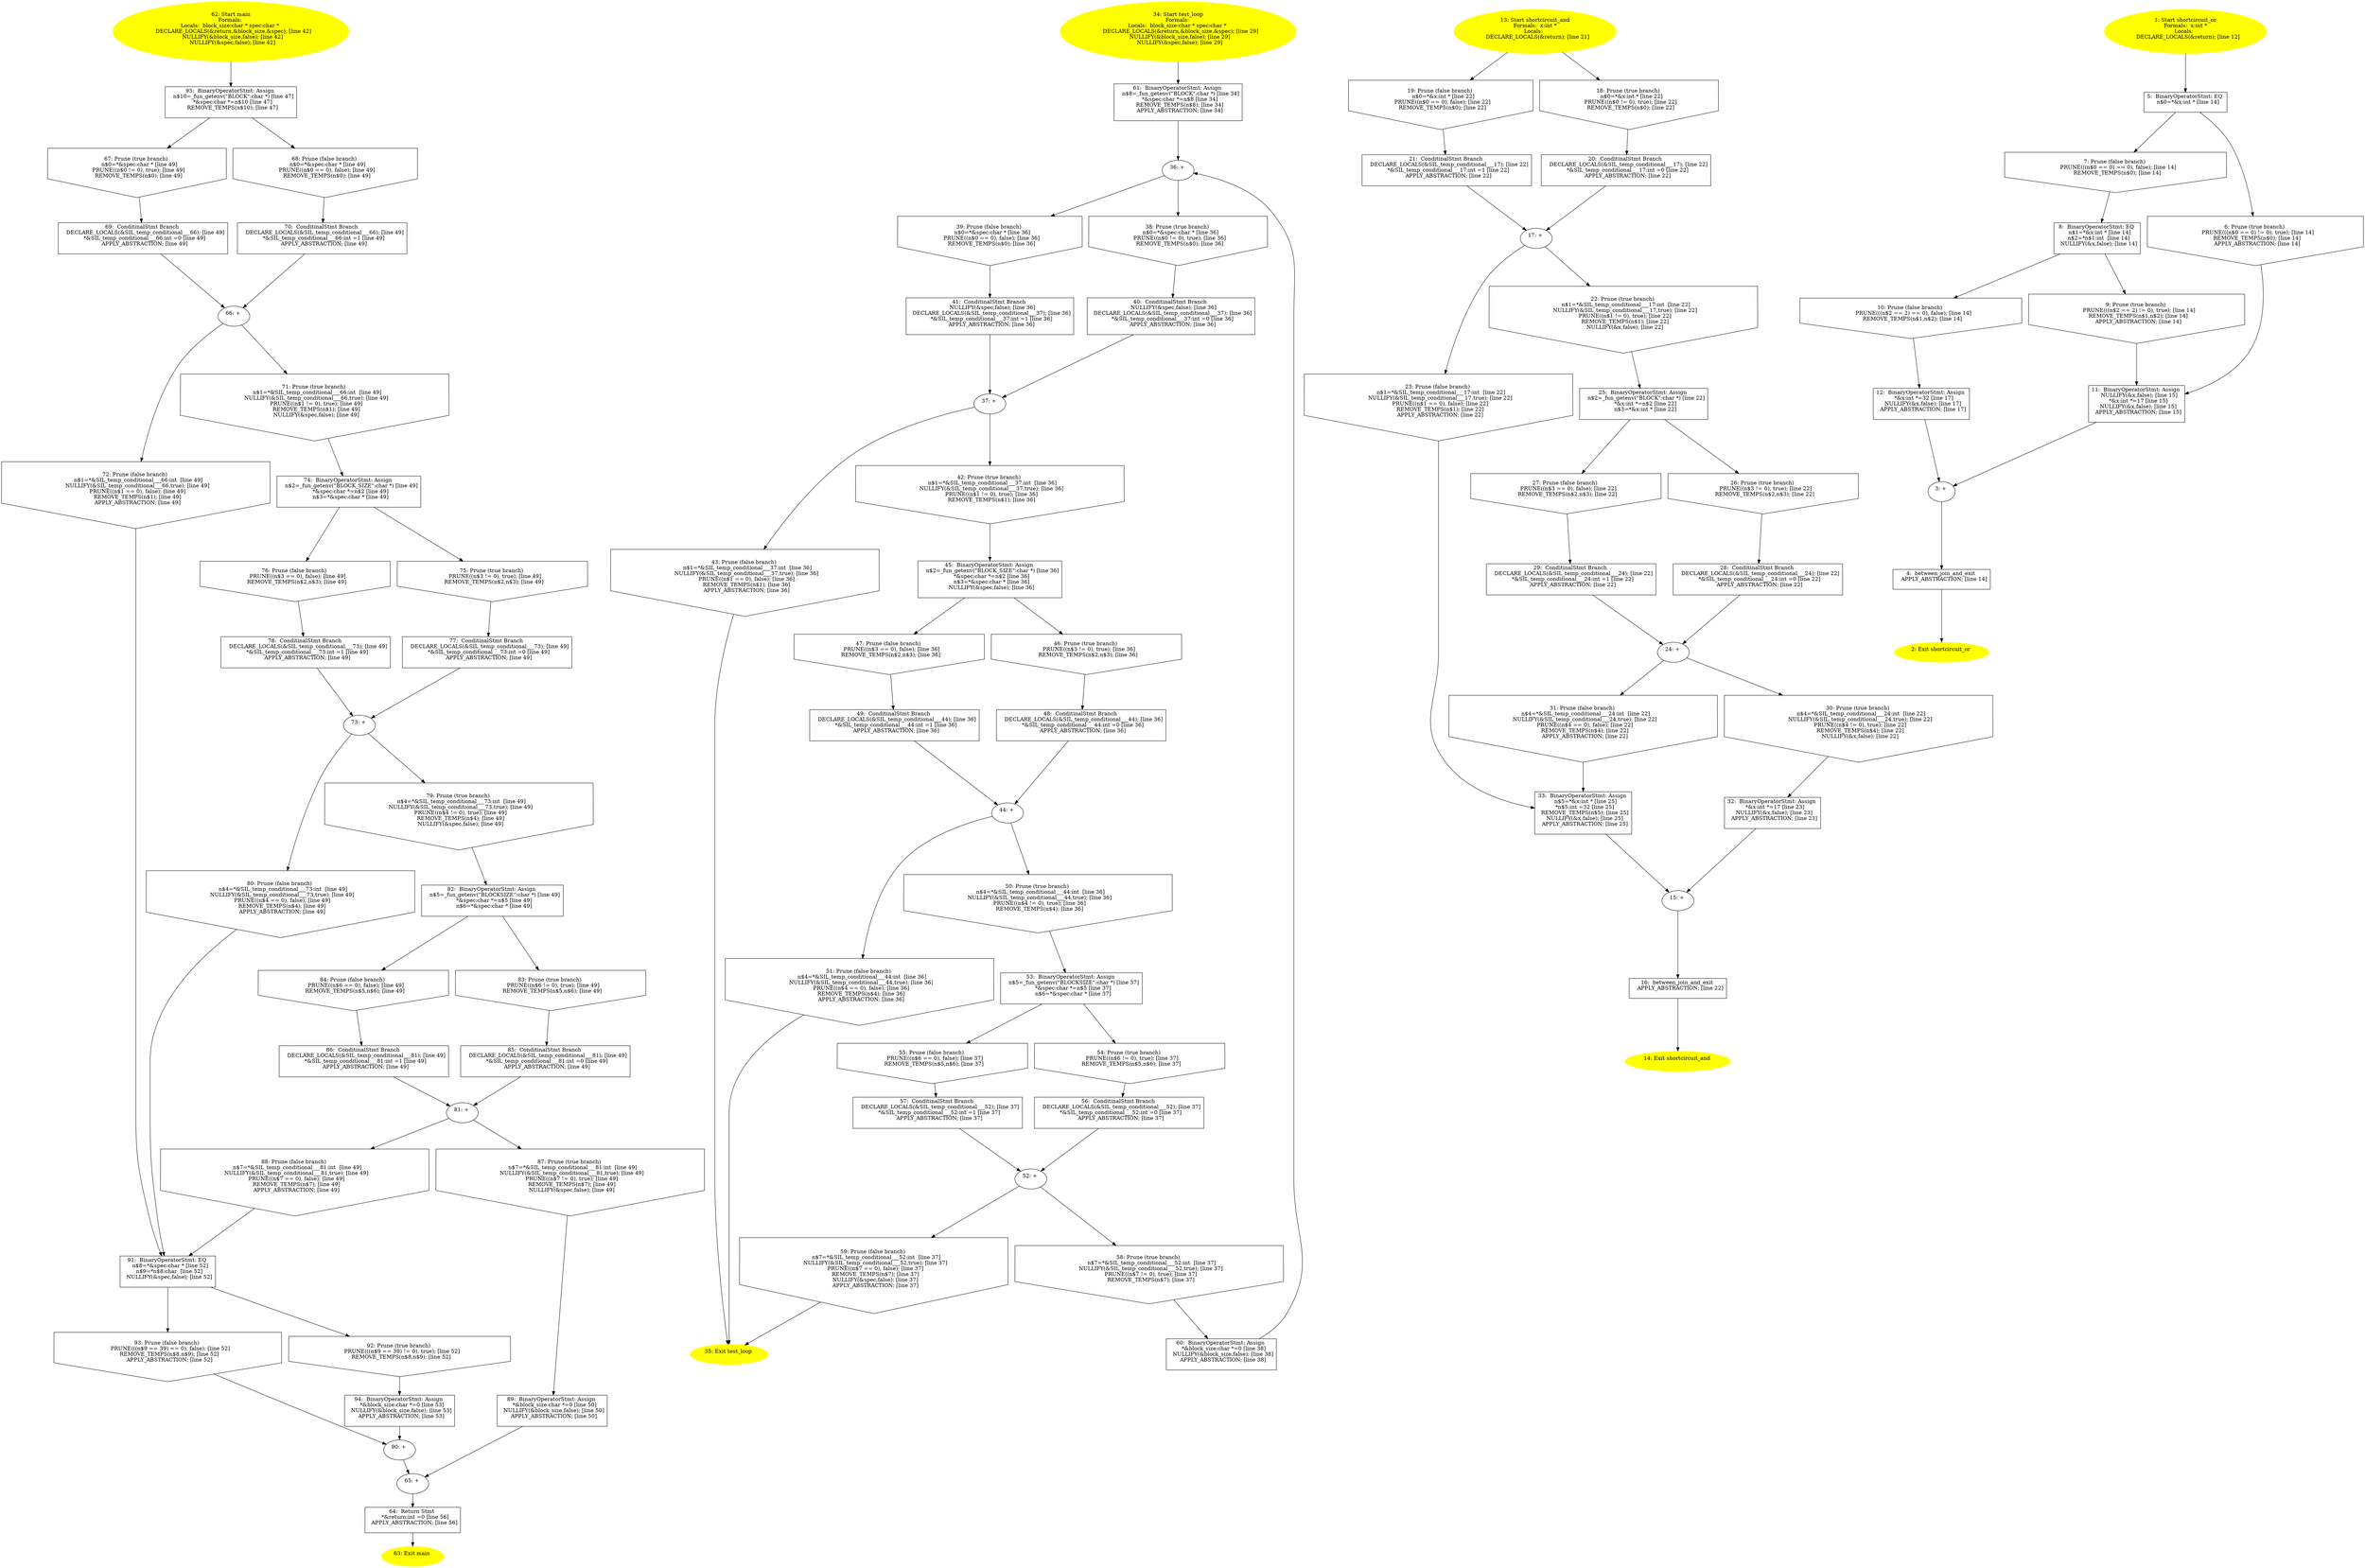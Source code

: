 digraph iCFG {
95 [label="95:  BinaryOperatorStmt: Assign \n   n$10=_fun_getenv(\"BLOCK\":char *) [line 47]\n  *&spec:char *=n$10 [line 47]\n  REMOVE_TEMPS(n$10); [line 47]\n " shape="box"]
	

	 95 -> 67 ;
	 95 -> 68 ;
94 [label="94:  BinaryOperatorStmt: Assign \n   *&block_size:char *=0 [line 53]\n  NULLIFY(&block_size,false); [line 53]\n  APPLY_ABSTRACTION; [line 53]\n " shape="box"]
	

	 94 -> 90 ;
93 [label="93: Prune (false branch) \n   PRUNE(((n$9 == 39) == 0), false); [line 52]\n  REMOVE_TEMPS(n$8,n$9); [line 52]\n  APPLY_ABSTRACTION; [line 52]\n " shape="invhouse"]
	

	 93 -> 90 ;
92 [label="92: Prune (true branch) \n   PRUNE(((n$9 == 39) != 0), true); [line 52]\n  REMOVE_TEMPS(n$8,n$9); [line 52]\n " shape="invhouse"]
	

	 92 -> 94 ;
91 [label="91:  BinaryOperatorStmt: EQ \n   n$8=*&spec:char * [line 52]\n  n$9=*n$8:char  [line 52]\n  NULLIFY(&spec,false); [line 52]\n " shape="box"]
	

	 91 -> 92 ;
	 91 -> 93 ;
90 [label="90: + \n  " ]
	

	 90 -> 65 ;
89 [label="89:  BinaryOperatorStmt: Assign \n   *&block_size:char *=0 [line 50]\n  NULLIFY(&block_size,false); [line 50]\n  APPLY_ABSTRACTION; [line 50]\n " shape="box"]
	

	 89 -> 65 ;
88 [label="88: Prune (false branch) \n   n$7=*&SIL_temp_conditional___81:int  [line 49]\n  NULLIFY(&SIL_temp_conditional___81,true); [line 49]\n  PRUNE((n$7 == 0), false); [line 49]\n  REMOVE_TEMPS(n$7); [line 49]\n  APPLY_ABSTRACTION; [line 49]\n " shape="invhouse"]
	

	 88 -> 91 ;
87 [label="87: Prune (true branch) \n   n$7=*&SIL_temp_conditional___81:int  [line 49]\n  NULLIFY(&SIL_temp_conditional___81,true); [line 49]\n  PRUNE((n$7 != 0), true); [line 49]\n  REMOVE_TEMPS(n$7); [line 49]\n  NULLIFY(&spec,false); [line 49]\n " shape="invhouse"]
	

	 87 -> 89 ;
86 [label="86:  ConditinalStmt Branch \n   DECLARE_LOCALS(&SIL_temp_conditional___81); [line 49]\n  *&SIL_temp_conditional___81:int =1 [line 49]\n  APPLY_ABSTRACTION; [line 49]\n " shape="box"]
	

	 86 -> 81 ;
85 [label="85:  ConditinalStmt Branch \n   DECLARE_LOCALS(&SIL_temp_conditional___81); [line 49]\n  *&SIL_temp_conditional___81:int =0 [line 49]\n  APPLY_ABSTRACTION; [line 49]\n " shape="box"]
	

	 85 -> 81 ;
84 [label="84: Prune (false branch) \n   PRUNE((n$6 == 0), false); [line 49]\n  REMOVE_TEMPS(n$5,n$6); [line 49]\n " shape="invhouse"]
	

	 84 -> 86 ;
83 [label="83: Prune (true branch) \n   PRUNE((n$6 != 0), true); [line 49]\n  REMOVE_TEMPS(n$5,n$6); [line 49]\n " shape="invhouse"]
	

	 83 -> 85 ;
82 [label="82:  BinaryOperatorStmt: Assign \n   n$5=_fun_getenv(\"BLOCKSIZE\":char *) [line 49]\n  *&spec:char *=n$5 [line 49]\n  n$6=*&spec:char * [line 49]\n " shape="box"]
	

	 82 -> 83 ;
	 82 -> 84 ;
81 [label="81: + \n  " ]
	

	 81 -> 87 ;
	 81 -> 88 ;
80 [label="80: Prune (false branch) \n   n$4=*&SIL_temp_conditional___73:int  [line 49]\n  NULLIFY(&SIL_temp_conditional___73,true); [line 49]\n  PRUNE((n$4 == 0), false); [line 49]\n  REMOVE_TEMPS(n$4); [line 49]\n  APPLY_ABSTRACTION; [line 49]\n " shape="invhouse"]
	

	 80 -> 91 ;
79 [label="79: Prune (true branch) \n   n$4=*&SIL_temp_conditional___73:int  [line 49]\n  NULLIFY(&SIL_temp_conditional___73,true); [line 49]\n  PRUNE((n$4 != 0), true); [line 49]\n  REMOVE_TEMPS(n$4); [line 49]\n  NULLIFY(&spec,false); [line 49]\n " shape="invhouse"]
	

	 79 -> 82 ;
78 [label="78:  ConditinalStmt Branch \n   DECLARE_LOCALS(&SIL_temp_conditional___73); [line 49]\n  *&SIL_temp_conditional___73:int =1 [line 49]\n  APPLY_ABSTRACTION; [line 49]\n " shape="box"]
	

	 78 -> 73 ;
77 [label="77:  ConditinalStmt Branch \n   DECLARE_LOCALS(&SIL_temp_conditional___73); [line 49]\n  *&SIL_temp_conditional___73:int =0 [line 49]\n  APPLY_ABSTRACTION; [line 49]\n " shape="box"]
	

	 77 -> 73 ;
76 [label="76: Prune (false branch) \n   PRUNE((n$3 == 0), false); [line 49]\n  REMOVE_TEMPS(n$2,n$3); [line 49]\n " shape="invhouse"]
	

	 76 -> 78 ;
75 [label="75: Prune (true branch) \n   PRUNE((n$3 != 0), true); [line 49]\n  REMOVE_TEMPS(n$2,n$3); [line 49]\n " shape="invhouse"]
	

	 75 -> 77 ;
74 [label="74:  BinaryOperatorStmt: Assign \n   n$2=_fun_getenv(\"BLOCK_SIZE\":char *) [line 49]\n  *&spec:char *=n$2 [line 49]\n  n$3=*&spec:char * [line 49]\n " shape="box"]
	

	 74 -> 75 ;
	 74 -> 76 ;
73 [label="73: + \n  " ]
	

	 73 -> 79 ;
	 73 -> 80 ;
72 [label="72: Prune (false branch) \n   n$1=*&SIL_temp_conditional___66:int  [line 49]\n  NULLIFY(&SIL_temp_conditional___66,true); [line 49]\n  PRUNE((n$1 == 0), false); [line 49]\n  REMOVE_TEMPS(n$1); [line 49]\n  APPLY_ABSTRACTION; [line 49]\n " shape="invhouse"]
	

	 72 -> 91 ;
71 [label="71: Prune (true branch) \n   n$1=*&SIL_temp_conditional___66:int  [line 49]\n  NULLIFY(&SIL_temp_conditional___66,true); [line 49]\n  PRUNE((n$1 != 0), true); [line 49]\n  REMOVE_TEMPS(n$1); [line 49]\n  NULLIFY(&spec,false); [line 49]\n " shape="invhouse"]
	

	 71 -> 74 ;
70 [label="70:  ConditinalStmt Branch \n   DECLARE_LOCALS(&SIL_temp_conditional___66); [line 49]\n  *&SIL_temp_conditional___66:int =1 [line 49]\n  APPLY_ABSTRACTION; [line 49]\n " shape="box"]
	

	 70 -> 66 ;
69 [label="69:  ConditinalStmt Branch \n   DECLARE_LOCALS(&SIL_temp_conditional___66); [line 49]\n  *&SIL_temp_conditional___66:int =0 [line 49]\n  APPLY_ABSTRACTION; [line 49]\n " shape="box"]
	

	 69 -> 66 ;
68 [label="68: Prune (false branch) \n   n$0=*&spec:char * [line 49]\n  PRUNE((n$0 == 0), false); [line 49]\n  REMOVE_TEMPS(n$0); [line 49]\n " shape="invhouse"]
	

	 68 -> 70 ;
67 [label="67: Prune (true branch) \n   n$0=*&spec:char * [line 49]\n  PRUNE((n$0 != 0), true); [line 49]\n  REMOVE_TEMPS(n$0); [line 49]\n " shape="invhouse"]
	

	 67 -> 69 ;
66 [label="66: + \n  " ]
	

	 66 -> 71 ;
	 66 -> 72 ;
65 [label="65: + \n  " ]
	

	 65 -> 64 ;
64 [label="64:  Return Stmt \n   *&return:int =0 [line 56]\n  APPLY_ABSTRACTION; [line 56]\n " shape="box"]
	

	 64 -> 63 ;
63 [label="63: Exit main \n  " color=yellow style=filled]
	

62 [label="62: Start main\nFormals: \nLocals:  block_size:char * spec:char * \n   DECLARE_LOCALS(&return,&block_size,&spec); [line 42]\n  NULLIFY(&block_size,false); [line 42]\n  NULLIFY(&spec,false); [line 42]\n " color=yellow style=filled]
	

	 62 -> 95 ;
61 [label="61:  BinaryOperatorStmt: Assign \n   n$8=_fun_getenv(\"BLOCK\":char *) [line 34]\n  *&spec:char *=n$8 [line 34]\n  REMOVE_TEMPS(n$8); [line 34]\n  APPLY_ABSTRACTION; [line 34]\n " shape="box"]
	

	 61 -> 36 ;
60 [label="60:  BinaryOperatorStmt: Assign \n   *&block_size:char *=0 [line 38]\n  NULLIFY(&block_size,false); [line 38]\n  APPLY_ABSTRACTION; [line 38]\n " shape="box"]
	

	 60 -> 36 ;
59 [label="59: Prune (false branch) \n   n$7=*&SIL_temp_conditional___52:int  [line 37]\n  NULLIFY(&SIL_temp_conditional___52,true); [line 37]\n  PRUNE((n$7 == 0), false); [line 37]\n  REMOVE_TEMPS(n$7); [line 37]\n  NULLIFY(&spec,false); [line 37]\n  APPLY_ABSTRACTION; [line 37]\n " shape="invhouse"]
	

	 59 -> 35 ;
58 [label="58: Prune (true branch) \n   n$7=*&SIL_temp_conditional___52:int  [line 37]\n  NULLIFY(&SIL_temp_conditional___52,true); [line 37]\n  PRUNE((n$7 != 0), true); [line 37]\n  REMOVE_TEMPS(n$7); [line 37]\n " shape="invhouse"]
	

	 58 -> 60 ;
57 [label="57:  ConditinalStmt Branch \n   DECLARE_LOCALS(&SIL_temp_conditional___52); [line 37]\n  *&SIL_temp_conditional___52:int =1 [line 37]\n  APPLY_ABSTRACTION; [line 37]\n " shape="box"]
	

	 57 -> 52 ;
56 [label="56:  ConditinalStmt Branch \n   DECLARE_LOCALS(&SIL_temp_conditional___52); [line 37]\n  *&SIL_temp_conditional___52:int =0 [line 37]\n  APPLY_ABSTRACTION; [line 37]\n " shape="box"]
	

	 56 -> 52 ;
55 [label="55: Prune (false branch) \n   PRUNE((n$6 == 0), false); [line 37]\n  REMOVE_TEMPS(n$5,n$6); [line 37]\n " shape="invhouse"]
	

	 55 -> 57 ;
54 [label="54: Prune (true branch) \n   PRUNE((n$6 != 0), true); [line 37]\n  REMOVE_TEMPS(n$5,n$6); [line 37]\n " shape="invhouse"]
	

	 54 -> 56 ;
53 [label="53:  BinaryOperatorStmt: Assign \n   n$5=_fun_getenv(\"BLOCKSIZE\":char *) [line 37]\n  *&spec:char *=n$5 [line 37]\n  n$6=*&spec:char * [line 37]\n " shape="box"]
	

	 53 -> 54 ;
	 53 -> 55 ;
52 [label="52: + \n  " ]
	

	 52 -> 58 ;
	 52 -> 59 ;
51 [label="51: Prune (false branch) \n   n$4=*&SIL_temp_conditional___44:int  [line 36]\n  NULLIFY(&SIL_temp_conditional___44,true); [line 36]\n  PRUNE((n$4 == 0), false); [line 36]\n  REMOVE_TEMPS(n$4); [line 36]\n  APPLY_ABSTRACTION; [line 36]\n " shape="invhouse"]
	

	 51 -> 35 ;
50 [label="50: Prune (true branch) \n   n$4=*&SIL_temp_conditional___44:int  [line 36]\n  NULLIFY(&SIL_temp_conditional___44,true); [line 36]\n  PRUNE((n$4 != 0), true); [line 36]\n  REMOVE_TEMPS(n$4); [line 36]\n " shape="invhouse"]
	

	 50 -> 53 ;
49 [label="49:  ConditinalStmt Branch \n   DECLARE_LOCALS(&SIL_temp_conditional___44); [line 36]\n  *&SIL_temp_conditional___44:int =1 [line 36]\n  APPLY_ABSTRACTION; [line 36]\n " shape="box"]
	

	 49 -> 44 ;
48 [label="48:  ConditinalStmt Branch \n   DECLARE_LOCALS(&SIL_temp_conditional___44); [line 36]\n  *&SIL_temp_conditional___44:int =0 [line 36]\n  APPLY_ABSTRACTION; [line 36]\n " shape="box"]
	

	 48 -> 44 ;
47 [label="47: Prune (false branch) \n   PRUNE((n$3 == 0), false); [line 36]\n  REMOVE_TEMPS(n$2,n$3); [line 36]\n " shape="invhouse"]
	

	 47 -> 49 ;
46 [label="46: Prune (true branch) \n   PRUNE((n$3 != 0), true); [line 36]\n  REMOVE_TEMPS(n$2,n$3); [line 36]\n " shape="invhouse"]
	

	 46 -> 48 ;
45 [label="45:  BinaryOperatorStmt: Assign \n   n$2=_fun_getenv(\"BLOCK_SIZE\":char *) [line 36]\n  *&spec:char *=n$2 [line 36]\n  n$3=*&spec:char * [line 36]\n  NULLIFY(&spec,false); [line 36]\n " shape="box"]
	

	 45 -> 46 ;
	 45 -> 47 ;
44 [label="44: + \n  " ]
	

	 44 -> 50 ;
	 44 -> 51 ;
43 [label="43: Prune (false branch) \n   n$1=*&SIL_temp_conditional___37:int  [line 36]\n  NULLIFY(&SIL_temp_conditional___37,true); [line 36]\n  PRUNE((n$1 == 0), false); [line 36]\n  REMOVE_TEMPS(n$1); [line 36]\n  APPLY_ABSTRACTION; [line 36]\n " shape="invhouse"]
	

	 43 -> 35 ;
42 [label="42: Prune (true branch) \n   n$1=*&SIL_temp_conditional___37:int  [line 36]\n  NULLIFY(&SIL_temp_conditional___37,true); [line 36]\n  PRUNE((n$1 != 0), true); [line 36]\n  REMOVE_TEMPS(n$1); [line 36]\n " shape="invhouse"]
	

	 42 -> 45 ;
41 [label="41:  ConditinalStmt Branch \n   NULLIFY(&spec,false); [line 36]\n  DECLARE_LOCALS(&SIL_temp_conditional___37); [line 36]\n  *&SIL_temp_conditional___37:int =1 [line 36]\n  APPLY_ABSTRACTION; [line 36]\n " shape="box"]
	

	 41 -> 37 ;
40 [label="40:  ConditinalStmt Branch \n   NULLIFY(&spec,false); [line 36]\n  DECLARE_LOCALS(&SIL_temp_conditional___37); [line 36]\n  *&SIL_temp_conditional___37:int =0 [line 36]\n  APPLY_ABSTRACTION; [line 36]\n " shape="box"]
	

	 40 -> 37 ;
39 [label="39: Prune (false branch) \n   n$0=*&spec:char * [line 36]\n  PRUNE((n$0 == 0), false); [line 36]\n  REMOVE_TEMPS(n$0); [line 36]\n " shape="invhouse"]
	

	 39 -> 41 ;
38 [label="38: Prune (true branch) \n   n$0=*&spec:char * [line 36]\n  PRUNE((n$0 != 0), true); [line 36]\n  REMOVE_TEMPS(n$0); [line 36]\n " shape="invhouse"]
	

	 38 -> 40 ;
37 [label="37: + \n  " ]
	

	 37 -> 42 ;
	 37 -> 43 ;
36 [label="36: + \n  " ]
	

	 36 -> 38 ;
	 36 -> 39 ;
35 [label="35: Exit test_loop \n  " color=yellow style=filled]
	

34 [label="34: Start test_loop\nFormals: \nLocals:  block_size:char * spec:char * \n   DECLARE_LOCALS(&return,&block_size,&spec); [line 29]\n  NULLIFY(&block_size,false); [line 29]\n  NULLIFY(&spec,false); [line 29]\n " color=yellow style=filled]
	

	 34 -> 61 ;
33 [label="33:  BinaryOperatorStmt: Assign \n   n$5=*&x:int * [line 25]\n  *n$5:int =32 [line 25]\n  REMOVE_TEMPS(n$5); [line 25]\n  NULLIFY(&x,false); [line 25]\n  APPLY_ABSTRACTION; [line 25]\n " shape="box"]
	

	 33 -> 15 ;
32 [label="32:  BinaryOperatorStmt: Assign \n   *&x:int *=17 [line 23]\n  NULLIFY(&x,false); [line 23]\n  APPLY_ABSTRACTION; [line 23]\n " shape="box"]
	

	 32 -> 15 ;
31 [label="31: Prune (false branch) \n   n$4=*&SIL_temp_conditional___24:int  [line 22]\n  NULLIFY(&SIL_temp_conditional___24,true); [line 22]\n  PRUNE((n$4 == 0), false); [line 22]\n  REMOVE_TEMPS(n$4); [line 22]\n  APPLY_ABSTRACTION; [line 22]\n " shape="invhouse"]
	

	 31 -> 33 ;
30 [label="30: Prune (true branch) \n   n$4=*&SIL_temp_conditional___24:int  [line 22]\n  NULLIFY(&SIL_temp_conditional___24,true); [line 22]\n  PRUNE((n$4 != 0), true); [line 22]\n  REMOVE_TEMPS(n$4); [line 22]\n  NULLIFY(&x,false); [line 22]\n " shape="invhouse"]
	

	 30 -> 32 ;
29 [label="29:  ConditinalStmt Branch \n   DECLARE_LOCALS(&SIL_temp_conditional___24); [line 22]\n  *&SIL_temp_conditional___24:int =1 [line 22]\n  APPLY_ABSTRACTION; [line 22]\n " shape="box"]
	

	 29 -> 24 ;
28 [label="28:  ConditinalStmt Branch \n   DECLARE_LOCALS(&SIL_temp_conditional___24); [line 22]\n  *&SIL_temp_conditional___24:int =0 [line 22]\n  APPLY_ABSTRACTION; [line 22]\n " shape="box"]
	

	 28 -> 24 ;
27 [label="27: Prune (false branch) \n   PRUNE((n$3 == 0), false); [line 22]\n  REMOVE_TEMPS(n$2,n$3); [line 22]\n " shape="invhouse"]
	

	 27 -> 29 ;
26 [label="26: Prune (true branch) \n   PRUNE((n$3 != 0), true); [line 22]\n  REMOVE_TEMPS(n$2,n$3); [line 22]\n " shape="invhouse"]
	

	 26 -> 28 ;
25 [label="25:  BinaryOperatorStmt: Assign \n   n$2=_fun_getenv(\"BLOCK\":char *) [line 22]\n  *&x:int *=n$2 [line 22]\n  n$3=*&x:int * [line 22]\n " shape="box"]
	

	 25 -> 26 ;
	 25 -> 27 ;
24 [label="24: + \n  " ]
	

	 24 -> 30 ;
	 24 -> 31 ;
23 [label="23: Prune (false branch) \n   n$1=*&SIL_temp_conditional___17:int  [line 22]\n  NULLIFY(&SIL_temp_conditional___17,true); [line 22]\n  PRUNE((n$1 == 0), false); [line 22]\n  REMOVE_TEMPS(n$1); [line 22]\n  APPLY_ABSTRACTION; [line 22]\n " shape="invhouse"]
	

	 23 -> 33 ;
22 [label="22: Prune (true branch) \n   n$1=*&SIL_temp_conditional___17:int  [line 22]\n  NULLIFY(&SIL_temp_conditional___17,true); [line 22]\n  PRUNE((n$1 != 0), true); [line 22]\n  REMOVE_TEMPS(n$1); [line 22]\n  NULLIFY(&x,false); [line 22]\n " shape="invhouse"]
	

	 22 -> 25 ;
21 [label="21:  ConditinalStmt Branch \n   DECLARE_LOCALS(&SIL_temp_conditional___17); [line 22]\n  *&SIL_temp_conditional___17:int =1 [line 22]\n  APPLY_ABSTRACTION; [line 22]\n " shape="box"]
	

	 21 -> 17 ;
20 [label="20:  ConditinalStmt Branch \n   DECLARE_LOCALS(&SIL_temp_conditional___17); [line 22]\n  *&SIL_temp_conditional___17:int =0 [line 22]\n  APPLY_ABSTRACTION; [line 22]\n " shape="box"]
	

	 20 -> 17 ;
19 [label="19: Prune (false branch) \n   n$0=*&x:int * [line 22]\n  PRUNE((n$0 == 0), false); [line 22]\n  REMOVE_TEMPS(n$0); [line 22]\n " shape="invhouse"]
	

	 19 -> 21 ;
18 [label="18: Prune (true branch) \n   n$0=*&x:int * [line 22]\n  PRUNE((n$0 != 0), true); [line 22]\n  REMOVE_TEMPS(n$0); [line 22]\n " shape="invhouse"]
	

	 18 -> 20 ;
17 [label="17: + \n  " ]
	

	 17 -> 22 ;
	 17 -> 23 ;
16 [label="16:  between_join_and_exit \n   APPLY_ABSTRACTION; [line 22]\n " shape="box"]
	

	 16 -> 14 ;
15 [label="15: + \n  " ]
	

	 15 -> 16 ;
14 [label="14: Exit shortcircuit_and \n  " color=yellow style=filled]
	

13 [label="13: Start shortcircuit_and\nFormals:  x:int *\nLocals:  \n   DECLARE_LOCALS(&return); [line 21]\n " color=yellow style=filled]
	

	 13 -> 18 ;
	 13 -> 19 ;
12 [label="12:  BinaryOperatorStmt: Assign \n   *&x:int *=32 [line 17]\n  NULLIFY(&x,false); [line 17]\n  APPLY_ABSTRACTION; [line 17]\n " shape="box"]
	

	 12 -> 3 ;
11 [label="11:  BinaryOperatorStmt: Assign \n   NULLIFY(&x,false); [line 15]\n  *&x:int *=17 [line 15]\n  NULLIFY(&x,false); [line 15]\n  APPLY_ABSTRACTION; [line 15]\n " shape="box"]
	

	 11 -> 3 ;
10 [label="10: Prune (false branch) \n   PRUNE(((n$2 == 2) == 0), false); [line 14]\n  REMOVE_TEMPS(n$1,n$2); [line 14]\n " shape="invhouse"]
	

	 10 -> 12 ;
9 [label="9: Prune (true branch) \n   PRUNE(((n$2 == 2) != 0), true); [line 14]\n  REMOVE_TEMPS(n$1,n$2); [line 14]\n  APPLY_ABSTRACTION; [line 14]\n " shape="invhouse"]
	

	 9 -> 11 ;
8 [label="8:  BinaryOperatorStmt: EQ \n   n$1=*&x:int * [line 14]\n  n$2=*n$1:int  [line 14]\n  NULLIFY(&x,false); [line 14]\n " shape="box"]
	

	 8 -> 9 ;
	 8 -> 10 ;
7 [label="7: Prune (false branch) \n   PRUNE(((n$0 == 0) == 0), false); [line 14]\n  REMOVE_TEMPS(n$0); [line 14]\n " shape="invhouse"]
	

	 7 -> 8 ;
6 [label="6: Prune (true branch) \n   PRUNE(((n$0 == 0) != 0), true); [line 14]\n  REMOVE_TEMPS(n$0); [line 14]\n  APPLY_ABSTRACTION; [line 14]\n " shape="invhouse"]
	

	 6 -> 11 ;
5 [label="5:  BinaryOperatorStmt: EQ \n   n$0=*&x:int * [line 14]\n " shape="box"]
	

	 5 -> 6 ;
	 5 -> 7 ;
4 [label="4:  between_join_and_exit \n   APPLY_ABSTRACTION; [line 14]\n " shape="box"]
	

	 4 -> 2 ;
3 [label="3: + \n  " ]
	

	 3 -> 4 ;
2 [label="2: Exit shortcircuit_or \n  " color=yellow style=filled]
	

1 [label="1: Start shortcircuit_or\nFormals:  x:int *\nLocals:  \n   DECLARE_LOCALS(&return); [line 12]\n " color=yellow style=filled]
	

	 1 -> 5 ;
}
